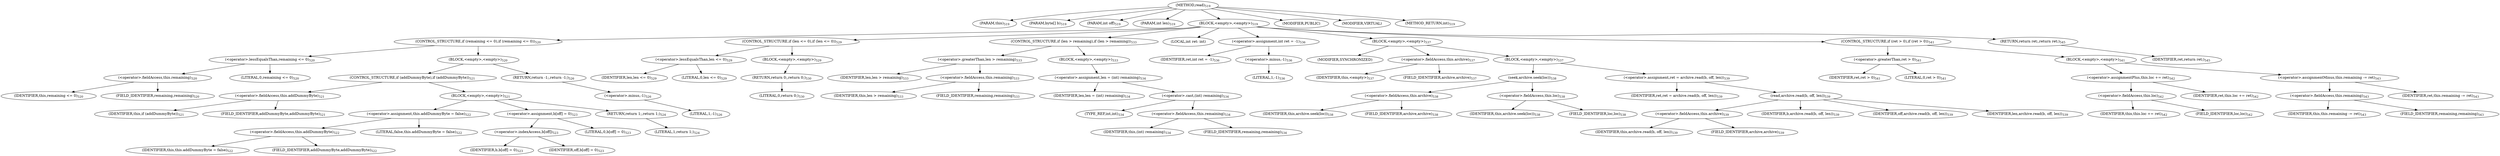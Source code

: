 digraph "read" {  
"1102" [label = <(METHOD,read)<SUB>519</SUB>> ]
"1103" [label = <(PARAM,this)<SUB>519</SUB>> ]
"1104" [label = <(PARAM,byte[] b)<SUB>519</SUB>> ]
"1105" [label = <(PARAM,int off)<SUB>519</SUB>> ]
"1106" [label = <(PARAM,int len)<SUB>519</SUB>> ]
"1107" [label = <(BLOCK,&lt;empty&gt;,&lt;empty&gt;)<SUB>519</SUB>> ]
"1108" [label = <(CONTROL_STRUCTURE,if (remaining &lt;= 0),if (remaining &lt;= 0))<SUB>520</SUB>> ]
"1109" [label = <(&lt;operator&gt;.lessEqualsThan,remaining &lt;= 0)<SUB>520</SUB>> ]
"1110" [label = <(&lt;operator&gt;.fieldAccess,this.remaining)<SUB>520</SUB>> ]
"1111" [label = <(IDENTIFIER,this,remaining &lt;= 0)<SUB>520</SUB>> ]
"1112" [label = <(FIELD_IDENTIFIER,remaining,remaining)<SUB>520</SUB>> ]
"1113" [label = <(LITERAL,0,remaining &lt;= 0)<SUB>520</SUB>> ]
"1114" [label = <(BLOCK,&lt;empty&gt;,&lt;empty&gt;)<SUB>520</SUB>> ]
"1115" [label = <(CONTROL_STRUCTURE,if (addDummyByte),if (addDummyByte))<SUB>521</SUB>> ]
"1116" [label = <(&lt;operator&gt;.fieldAccess,this.addDummyByte)<SUB>521</SUB>> ]
"1117" [label = <(IDENTIFIER,this,if (addDummyByte))<SUB>521</SUB>> ]
"1118" [label = <(FIELD_IDENTIFIER,addDummyByte,addDummyByte)<SUB>521</SUB>> ]
"1119" [label = <(BLOCK,&lt;empty&gt;,&lt;empty&gt;)<SUB>521</SUB>> ]
"1120" [label = <(&lt;operator&gt;.assignment,this.addDummyByte = false)<SUB>522</SUB>> ]
"1121" [label = <(&lt;operator&gt;.fieldAccess,this.addDummyByte)<SUB>522</SUB>> ]
"1122" [label = <(IDENTIFIER,this,this.addDummyByte = false)<SUB>522</SUB>> ]
"1123" [label = <(FIELD_IDENTIFIER,addDummyByte,addDummyByte)<SUB>522</SUB>> ]
"1124" [label = <(LITERAL,false,this.addDummyByte = false)<SUB>522</SUB>> ]
"1125" [label = <(&lt;operator&gt;.assignment,b[off] = 0)<SUB>523</SUB>> ]
"1126" [label = <(&lt;operator&gt;.indexAccess,b[off])<SUB>523</SUB>> ]
"1127" [label = <(IDENTIFIER,b,b[off] = 0)<SUB>523</SUB>> ]
"1128" [label = <(IDENTIFIER,off,b[off] = 0)<SUB>523</SUB>> ]
"1129" [label = <(LITERAL,0,b[off] = 0)<SUB>523</SUB>> ]
"1130" [label = <(RETURN,return 1;,return 1;)<SUB>524</SUB>> ]
"1131" [label = <(LITERAL,1,return 1;)<SUB>524</SUB>> ]
"1132" [label = <(RETURN,return -1;,return -1;)<SUB>526</SUB>> ]
"1133" [label = <(&lt;operator&gt;.minus,-1)<SUB>526</SUB>> ]
"1134" [label = <(LITERAL,1,-1)<SUB>526</SUB>> ]
"1135" [label = <(CONTROL_STRUCTURE,if (len &lt;= 0),if (len &lt;= 0))<SUB>529</SUB>> ]
"1136" [label = <(&lt;operator&gt;.lessEqualsThan,len &lt;= 0)<SUB>529</SUB>> ]
"1137" [label = <(IDENTIFIER,len,len &lt;= 0)<SUB>529</SUB>> ]
"1138" [label = <(LITERAL,0,len &lt;= 0)<SUB>529</SUB>> ]
"1139" [label = <(BLOCK,&lt;empty&gt;,&lt;empty&gt;)<SUB>529</SUB>> ]
"1140" [label = <(RETURN,return 0;,return 0;)<SUB>530</SUB>> ]
"1141" [label = <(LITERAL,0,return 0;)<SUB>530</SUB>> ]
"1142" [label = <(CONTROL_STRUCTURE,if (len &gt; remaining),if (len &gt; remaining))<SUB>533</SUB>> ]
"1143" [label = <(&lt;operator&gt;.greaterThan,len &gt; remaining)<SUB>533</SUB>> ]
"1144" [label = <(IDENTIFIER,len,len &gt; remaining)<SUB>533</SUB>> ]
"1145" [label = <(&lt;operator&gt;.fieldAccess,this.remaining)<SUB>533</SUB>> ]
"1146" [label = <(IDENTIFIER,this,len &gt; remaining)<SUB>533</SUB>> ]
"1147" [label = <(FIELD_IDENTIFIER,remaining,remaining)<SUB>533</SUB>> ]
"1148" [label = <(BLOCK,&lt;empty&gt;,&lt;empty&gt;)<SUB>533</SUB>> ]
"1149" [label = <(&lt;operator&gt;.assignment,len = (int) remaining)<SUB>534</SUB>> ]
"1150" [label = <(IDENTIFIER,len,len = (int) remaining)<SUB>534</SUB>> ]
"1151" [label = <(&lt;operator&gt;.cast,(int) remaining)<SUB>534</SUB>> ]
"1152" [label = <(TYPE_REF,int,int)<SUB>534</SUB>> ]
"1153" [label = <(&lt;operator&gt;.fieldAccess,this.remaining)<SUB>534</SUB>> ]
"1154" [label = <(IDENTIFIER,this,(int) remaining)<SUB>534</SUB>> ]
"1155" [label = <(FIELD_IDENTIFIER,remaining,remaining)<SUB>534</SUB>> ]
"1156" [label = <(LOCAL,int ret: int)> ]
"1157" [label = <(&lt;operator&gt;.assignment,int ret = -1)<SUB>536</SUB>> ]
"1158" [label = <(IDENTIFIER,ret,int ret = -1)<SUB>536</SUB>> ]
"1159" [label = <(&lt;operator&gt;.minus,-1)<SUB>536</SUB>> ]
"1160" [label = <(LITERAL,1,-1)<SUB>536</SUB>> ]
"1161" [label = <(BLOCK,&lt;empty&gt;,&lt;empty&gt;)<SUB>537</SUB>> ]
"1162" [label = <(MODIFIER,SYNCHRONIZED)> ]
"1163" [label = <(&lt;operator&gt;.fieldAccess,this.archive)<SUB>537</SUB>> ]
"1164" [label = <(IDENTIFIER,this,&lt;empty&gt;)<SUB>537</SUB>> ]
"1165" [label = <(FIELD_IDENTIFIER,archive,archive)<SUB>537</SUB>> ]
"1166" [label = <(BLOCK,&lt;empty&gt;,&lt;empty&gt;)<SUB>537</SUB>> ]
"1167" [label = <(seek,archive.seek(loc))<SUB>538</SUB>> ]
"1168" [label = <(&lt;operator&gt;.fieldAccess,this.archive)<SUB>538</SUB>> ]
"1169" [label = <(IDENTIFIER,this,archive.seek(loc))<SUB>538</SUB>> ]
"1170" [label = <(FIELD_IDENTIFIER,archive,archive)<SUB>538</SUB>> ]
"1171" [label = <(&lt;operator&gt;.fieldAccess,this.loc)<SUB>538</SUB>> ]
"1172" [label = <(IDENTIFIER,this,archive.seek(loc))<SUB>538</SUB>> ]
"1173" [label = <(FIELD_IDENTIFIER,loc,loc)<SUB>538</SUB>> ]
"1174" [label = <(&lt;operator&gt;.assignment,ret = archive.read(b, off, len))<SUB>539</SUB>> ]
"1175" [label = <(IDENTIFIER,ret,ret = archive.read(b, off, len))<SUB>539</SUB>> ]
"1176" [label = <(read,archive.read(b, off, len))<SUB>539</SUB>> ]
"1177" [label = <(&lt;operator&gt;.fieldAccess,this.archive)<SUB>539</SUB>> ]
"1178" [label = <(IDENTIFIER,this,archive.read(b, off, len))<SUB>539</SUB>> ]
"1179" [label = <(FIELD_IDENTIFIER,archive,archive)<SUB>539</SUB>> ]
"1180" [label = <(IDENTIFIER,b,archive.read(b, off, len))<SUB>539</SUB>> ]
"1181" [label = <(IDENTIFIER,off,archive.read(b, off, len))<SUB>539</SUB>> ]
"1182" [label = <(IDENTIFIER,len,archive.read(b, off, len))<SUB>539</SUB>> ]
"1183" [label = <(CONTROL_STRUCTURE,if (ret &gt; 0),if (ret &gt; 0))<SUB>541</SUB>> ]
"1184" [label = <(&lt;operator&gt;.greaterThan,ret &gt; 0)<SUB>541</SUB>> ]
"1185" [label = <(IDENTIFIER,ret,ret &gt; 0)<SUB>541</SUB>> ]
"1186" [label = <(LITERAL,0,ret &gt; 0)<SUB>541</SUB>> ]
"1187" [label = <(BLOCK,&lt;empty&gt;,&lt;empty&gt;)<SUB>541</SUB>> ]
"1188" [label = <(&lt;operator&gt;.assignmentPlus,this.loc += ret)<SUB>542</SUB>> ]
"1189" [label = <(&lt;operator&gt;.fieldAccess,this.loc)<SUB>542</SUB>> ]
"1190" [label = <(IDENTIFIER,this,this.loc += ret)<SUB>542</SUB>> ]
"1191" [label = <(FIELD_IDENTIFIER,loc,loc)<SUB>542</SUB>> ]
"1192" [label = <(IDENTIFIER,ret,this.loc += ret)<SUB>542</SUB>> ]
"1193" [label = <(&lt;operator&gt;.assignmentMinus,this.remaining -= ret)<SUB>543</SUB>> ]
"1194" [label = <(&lt;operator&gt;.fieldAccess,this.remaining)<SUB>543</SUB>> ]
"1195" [label = <(IDENTIFIER,this,this.remaining -= ret)<SUB>543</SUB>> ]
"1196" [label = <(FIELD_IDENTIFIER,remaining,remaining)<SUB>543</SUB>> ]
"1197" [label = <(IDENTIFIER,ret,this.remaining -= ret)<SUB>543</SUB>> ]
"1198" [label = <(RETURN,return ret;,return ret;)<SUB>545</SUB>> ]
"1199" [label = <(IDENTIFIER,ret,return ret;)<SUB>545</SUB>> ]
"1200" [label = <(MODIFIER,PUBLIC)> ]
"1201" [label = <(MODIFIER,VIRTUAL)> ]
"1202" [label = <(METHOD_RETURN,int)<SUB>519</SUB>> ]
  "1102" -> "1103" 
  "1102" -> "1104" 
  "1102" -> "1105" 
  "1102" -> "1106" 
  "1102" -> "1107" 
  "1102" -> "1200" 
  "1102" -> "1201" 
  "1102" -> "1202" 
  "1107" -> "1108" 
  "1107" -> "1135" 
  "1107" -> "1142" 
  "1107" -> "1156" 
  "1107" -> "1157" 
  "1107" -> "1161" 
  "1107" -> "1183" 
  "1107" -> "1198" 
  "1108" -> "1109" 
  "1108" -> "1114" 
  "1109" -> "1110" 
  "1109" -> "1113" 
  "1110" -> "1111" 
  "1110" -> "1112" 
  "1114" -> "1115" 
  "1114" -> "1132" 
  "1115" -> "1116" 
  "1115" -> "1119" 
  "1116" -> "1117" 
  "1116" -> "1118" 
  "1119" -> "1120" 
  "1119" -> "1125" 
  "1119" -> "1130" 
  "1120" -> "1121" 
  "1120" -> "1124" 
  "1121" -> "1122" 
  "1121" -> "1123" 
  "1125" -> "1126" 
  "1125" -> "1129" 
  "1126" -> "1127" 
  "1126" -> "1128" 
  "1130" -> "1131" 
  "1132" -> "1133" 
  "1133" -> "1134" 
  "1135" -> "1136" 
  "1135" -> "1139" 
  "1136" -> "1137" 
  "1136" -> "1138" 
  "1139" -> "1140" 
  "1140" -> "1141" 
  "1142" -> "1143" 
  "1142" -> "1148" 
  "1143" -> "1144" 
  "1143" -> "1145" 
  "1145" -> "1146" 
  "1145" -> "1147" 
  "1148" -> "1149" 
  "1149" -> "1150" 
  "1149" -> "1151" 
  "1151" -> "1152" 
  "1151" -> "1153" 
  "1153" -> "1154" 
  "1153" -> "1155" 
  "1157" -> "1158" 
  "1157" -> "1159" 
  "1159" -> "1160" 
  "1161" -> "1162" 
  "1161" -> "1163" 
  "1161" -> "1166" 
  "1163" -> "1164" 
  "1163" -> "1165" 
  "1166" -> "1167" 
  "1166" -> "1174" 
  "1167" -> "1168" 
  "1167" -> "1171" 
  "1168" -> "1169" 
  "1168" -> "1170" 
  "1171" -> "1172" 
  "1171" -> "1173" 
  "1174" -> "1175" 
  "1174" -> "1176" 
  "1176" -> "1177" 
  "1176" -> "1180" 
  "1176" -> "1181" 
  "1176" -> "1182" 
  "1177" -> "1178" 
  "1177" -> "1179" 
  "1183" -> "1184" 
  "1183" -> "1187" 
  "1184" -> "1185" 
  "1184" -> "1186" 
  "1187" -> "1188" 
  "1187" -> "1193" 
  "1188" -> "1189" 
  "1188" -> "1192" 
  "1189" -> "1190" 
  "1189" -> "1191" 
  "1193" -> "1194" 
  "1193" -> "1197" 
  "1194" -> "1195" 
  "1194" -> "1196" 
  "1198" -> "1199" 
}
